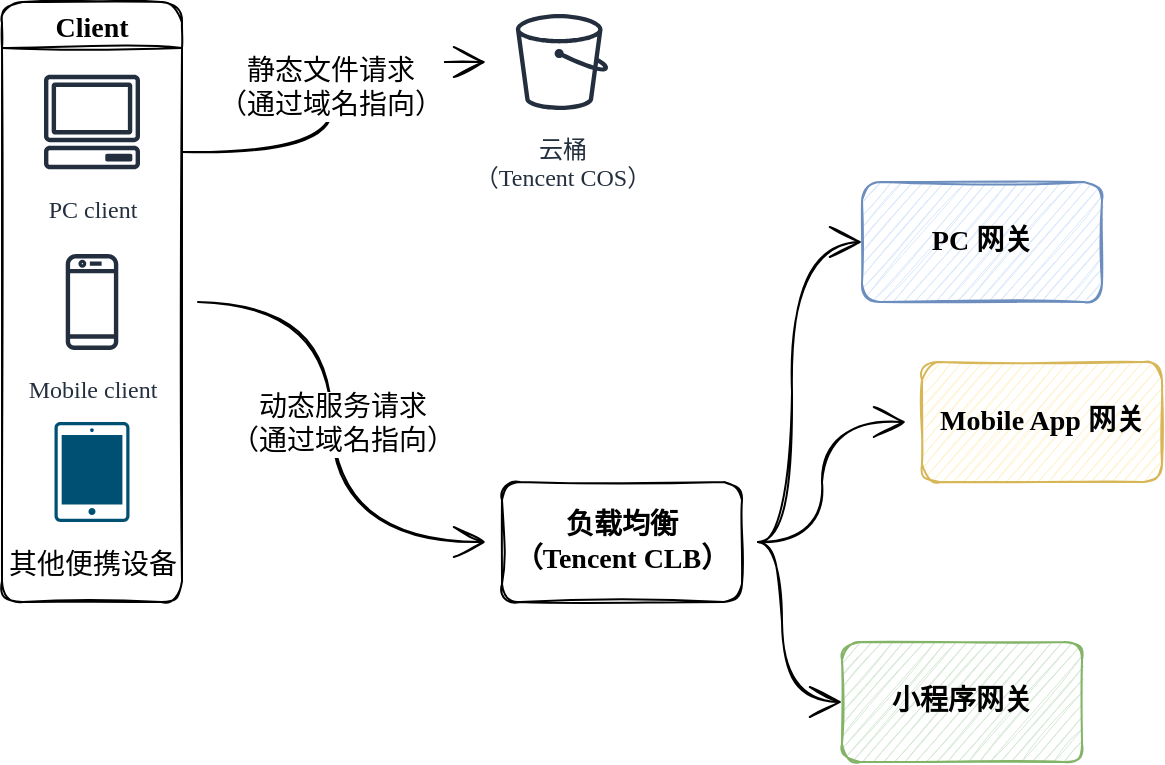 <mxfile version="20.2.2" type="github">
  <diagram id="V48ThPlOWSSbvWHUWCuM" name="Page-1">
    <mxGraphModel dx="946" dy="589" grid="1" gridSize="10" guides="1" tooltips="1" connect="1" arrows="1" fold="1" page="1" pageScale="1" pageWidth="1169" pageHeight="827" background="none" math="0" shadow="0">
      <root>
        <mxCell id="0" />
        <mxCell id="1" parent="0" />
        <mxCell id="Fm2oHoVELTGUY9FenmD1-29" style="edgeStyle=orthogonalEdgeStyle;curved=1;rounded=1;sketch=1;hachureGap=4;orthogonalLoop=1;jettySize=auto;html=1;exitX=1;exitY=0.25;exitDx=0;exitDy=0;fontFamily=Comic Sans MS;fontSize=14;endArrow=open;startSize=14;endSize=14;sourcePerimeterSpacing=8;targetPerimeterSpacing=8;" edge="1" parent="1" source="Fm2oHoVELTGUY9FenmD1-26" target="Fm2oHoVELTGUY9FenmD1-28">
          <mxGeometry relative="1" as="geometry" />
        </mxCell>
        <mxCell id="Fm2oHoVELTGUY9FenmD1-30" value="&lt;div&gt;静态文件请求&lt;/div&gt;&lt;div&gt;（通过域名指向）&lt;/div&gt;" style="edgeLabel;html=1;align=center;verticalAlign=middle;resizable=0;points=[];fontSize=14;fontFamily=Comic Sans MS;" vertex="1" connectable="0" parent="Fm2oHoVELTGUY9FenmD1-29">
          <mxGeometry x="0.084" y="1" relative="1" as="geometry">
            <mxPoint as="offset" />
          </mxGeometry>
        </mxCell>
        <mxCell id="Fm2oHoVELTGUY9FenmD1-32" value="" style="edgeStyle=orthogonalEdgeStyle;curved=1;rounded=1;sketch=1;hachureGap=4;orthogonalLoop=1;jettySize=auto;html=1;fontFamily=Comic Sans MS;fontSize=14;endArrow=open;startSize=14;endSize=14;sourcePerimeterSpacing=8;targetPerimeterSpacing=8;" edge="1" parent="1" source="Fm2oHoVELTGUY9FenmD1-26" target="Fm2oHoVELTGUY9FenmD1-31">
          <mxGeometry relative="1" as="geometry" />
        </mxCell>
        <mxCell id="Fm2oHoVELTGUY9FenmD1-33" value="&lt;div&gt;动态服务请求&lt;/div&gt;&lt;div&gt;（通过域名指向）&lt;/div&gt;" style="edgeLabel;html=1;align=center;verticalAlign=middle;resizable=0;points=[];fontSize=14;fontFamily=Comic Sans MS;" vertex="1" connectable="0" parent="Fm2oHoVELTGUY9FenmD1-32">
          <mxGeometry x="-0.263" y="-3" relative="1" as="geometry">
            <mxPoint x="8" y="30" as="offset" />
          </mxGeometry>
        </mxCell>
        <mxCell id="Fm2oHoVELTGUY9FenmD1-26" value="Client" style="swimlane;rounded=1;shadow=0;glass=0;sketch=1;hachureGap=4;fontFamily=Comic Sans MS;fontSize=14;" vertex="1" parent="1">
          <mxGeometry x="60" y="40" width="90" height="300" as="geometry" />
        </mxCell>
        <mxCell id="Fm2oHoVELTGUY9FenmD1-23" value="&lt;div&gt;PC client&lt;/div&gt;" style="sketch=0;outlineConnect=0;fontColor=#232F3E;gradientColor=none;strokeColor=#232F3E;fillColor=#ffffff;dashed=0;verticalLabelPosition=bottom;verticalAlign=top;align=center;html=1;fontSize=12;fontStyle=0;aspect=fixed;shape=mxgraph.aws4.resourceIcon;resIcon=mxgraph.aws4.client;rounded=1;shadow=0;glass=0;hachureGap=4;fontFamily=Comic Sans MS;" vertex="1" parent="Fm2oHoVELTGUY9FenmD1-26">
          <mxGeometry x="15" y="30" width="60" height="60" as="geometry" />
        </mxCell>
        <mxCell id="Fm2oHoVELTGUY9FenmD1-24" value="Mobile client" style="sketch=0;outlineConnect=0;fontColor=#232F3E;gradientColor=none;strokeColor=#232F3E;fillColor=#ffffff;dashed=0;verticalLabelPosition=bottom;verticalAlign=top;align=center;html=1;fontSize=12;fontStyle=0;aspect=fixed;shape=mxgraph.aws4.resourceIcon;resIcon=mxgraph.aws4.mobile_client;rounded=1;shadow=0;glass=0;hachureGap=4;fontFamily=Comic Sans MS;" vertex="1" parent="Fm2oHoVELTGUY9FenmD1-26">
          <mxGeometry x="15" y="120" width="60" height="60" as="geometry" />
        </mxCell>
        <mxCell id="Fm2oHoVELTGUY9FenmD1-25" value="&lt;font style=&quot;font-size: 14px;&quot;&gt;其他&lt;/font&gt;&lt;font style=&quot;font-size: 14px;&quot;&gt;便携设备&lt;br&gt;&lt;/font&gt;" style="sketch=0;points=[[0.015,0.015,0],[0.985,0.015,0],[0.985,0.985,0],[0.015,0.985,0],[0.25,0,0],[0.5,0,0],[0.75,0,0],[1,0.25,0],[1,0.5,0],[1,0.75,0],[0.75,1,0],[0.5,1,0],[0.25,1,0],[0,0.75,0],[0,0.5,0],[0,0.25,0]];verticalLabelPosition=bottom;html=1;verticalAlign=top;aspect=fixed;align=center;pointerEvents=1;shape=mxgraph.cisco19.handheld;fillColor=#005073;strokeColor=none;rounded=1;shadow=0;glass=0;hachureGap=4;fontFamily=Comic Sans MS;fontSize=20;" vertex="1" parent="Fm2oHoVELTGUY9FenmD1-26">
          <mxGeometry x="26.25" y="210" width="37.5" height="50" as="geometry" />
        </mxCell>
        <mxCell id="Fm2oHoVELTGUY9FenmD1-28" value="&lt;div&gt;云桶&lt;/div&gt;&lt;div&gt;（Tencent COS）&lt;/div&gt;" style="sketch=0;outlineConnect=0;fontColor=#232F3E;gradientColor=none;strokeColor=#232F3E;fillColor=#ffffff;dashed=0;verticalLabelPosition=bottom;verticalAlign=top;align=center;html=1;fontSize=12;fontStyle=0;aspect=fixed;shape=mxgraph.aws4.resourceIcon;resIcon=mxgraph.aws4.bucket;rounded=1;shadow=0;glass=0;hachureGap=4;fontFamily=Comic Sans MS;" vertex="1" parent="1">
          <mxGeometry x="310" y="40" width="60" height="60" as="geometry" />
        </mxCell>
        <mxCell id="Fm2oHoVELTGUY9FenmD1-40" value="" style="edgeStyle=orthogonalEdgeStyle;curved=1;rounded=1;sketch=1;hachureGap=4;orthogonalLoop=1;jettySize=auto;html=1;fontFamily=Comic Sans MS;fontSize=14;endArrow=open;startSize=14;endSize=14;sourcePerimeterSpacing=8;targetPerimeterSpacing=8;entryX=0;entryY=0.5;entryDx=0;entryDy=0;" edge="1" parent="1" source="Fm2oHoVELTGUY9FenmD1-31" target="Fm2oHoVELTGUY9FenmD1-39">
          <mxGeometry relative="1" as="geometry" />
        </mxCell>
        <mxCell id="Fm2oHoVELTGUY9FenmD1-42" value="" style="edgeStyle=orthogonalEdgeStyle;curved=1;rounded=1;sketch=1;hachureGap=4;orthogonalLoop=1;jettySize=auto;html=1;fontFamily=Comic Sans MS;fontSize=14;endArrow=open;startSize=14;endSize=14;sourcePerimeterSpacing=8;targetPerimeterSpacing=8;" edge="1" parent="1" source="Fm2oHoVELTGUY9FenmD1-31" target="Fm2oHoVELTGUY9FenmD1-41">
          <mxGeometry relative="1" as="geometry" />
        </mxCell>
        <mxCell id="Fm2oHoVELTGUY9FenmD1-44" value="" style="edgeStyle=orthogonalEdgeStyle;curved=1;rounded=1;sketch=1;hachureGap=4;orthogonalLoop=1;jettySize=auto;html=1;fontFamily=Comic Sans MS;fontSize=14;endArrow=open;startSize=14;endSize=14;sourcePerimeterSpacing=8;targetPerimeterSpacing=8;entryX=0;entryY=0.5;entryDx=0;entryDy=0;" edge="1" parent="1" source="Fm2oHoVELTGUY9FenmD1-31" target="Fm2oHoVELTGUY9FenmD1-43">
          <mxGeometry relative="1" as="geometry" />
        </mxCell>
        <mxCell id="Fm2oHoVELTGUY9FenmD1-31" value="&lt;div&gt;负载均衡&lt;/div&gt;&lt;div&gt;（Tencent CLB）&lt;/div&gt;" style="whiteSpace=wrap;html=1;fontSize=14;fontFamily=Comic Sans MS;fontStyle=1;startSize=23;rounded=1;shadow=0;glass=0;sketch=1;hachureGap=4;" vertex="1" parent="1">
          <mxGeometry x="310" y="280" width="120" height="60" as="geometry" />
        </mxCell>
        <mxCell id="Fm2oHoVELTGUY9FenmD1-39" value="PC 网关" style="whiteSpace=wrap;html=1;fontSize=14;fontFamily=Comic Sans MS;fontStyle=1;startSize=23;rounded=1;shadow=0;glass=0;sketch=1;hachureGap=4;fillColor=#dae8fc;strokeColor=#6c8ebf;" vertex="1" parent="1">
          <mxGeometry x="490" y="130" width="120" height="60" as="geometry" />
        </mxCell>
        <mxCell id="Fm2oHoVELTGUY9FenmD1-41" value="Mobile App 网关" style="whiteSpace=wrap;html=1;fontSize=14;fontFamily=Comic Sans MS;fontStyle=1;startSize=23;rounded=1;shadow=0;glass=0;sketch=1;hachureGap=4;fillColor=#fff2cc;strokeColor=#d6b656;" vertex="1" parent="1">
          <mxGeometry x="520" y="220" width="120" height="60" as="geometry" />
        </mxCell>
        <mxCell id="Fm2oHoVELTGUY9FenmD1-43" value="小程序网关" style="whiteSpace=wrap;html=1;fontSize=14;fontFamily=Comic Sans MS;fontStyle=1;startSize=23;rounded=1;shadow=0;glass=0;sketch=1;hachureGap=4;fillColor=#d5e8d4;strokeColor=#82b366;" vertex="1" parent="1">
          <mxGeometry x="480" y="360" width="120" height="60" as="geometry" />
        </mxCell>
      </root>
    </mxGraphModel>
  </diagram>
</mxfile>
